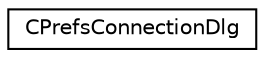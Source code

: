 digraph G
{
  edge [fontname="Helvetica",fontsize="10",labelfontname="Helvetica",labelfontsize="10"];
  node [fontname="Helvetica",fontsize="10",shape=record];
  rankdir="LR";
  Node1 [label="CPrefsConnectionDlg",height=0.2,width=0.4,color="black", fillcolor="white", style="filled",URL="$class_c_prefs_connection_dlg.html"];
}
